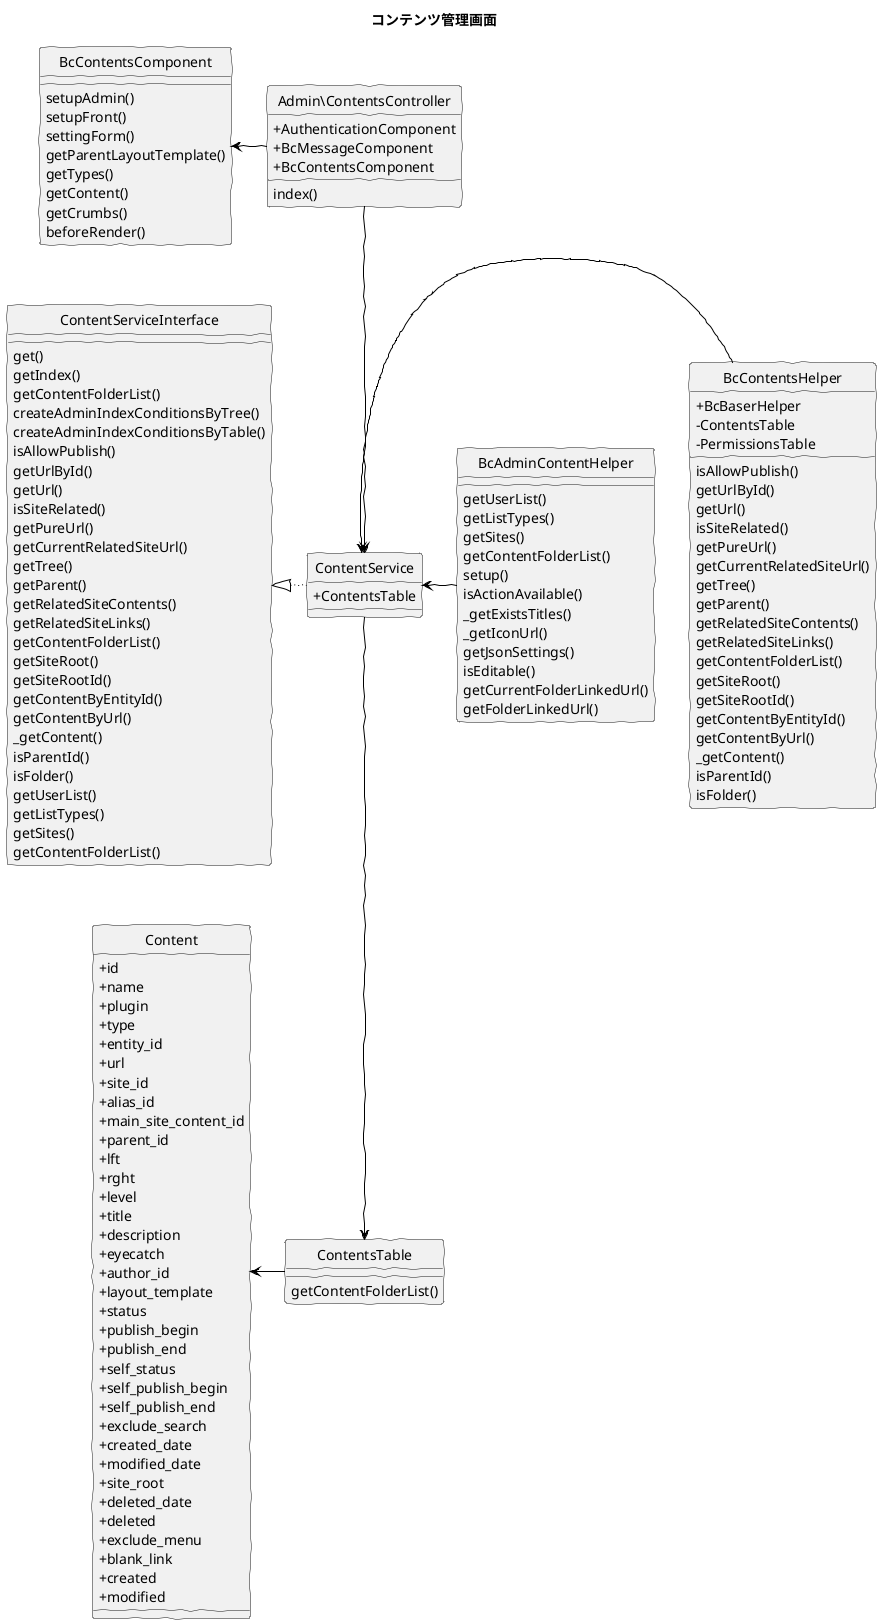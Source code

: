 @startuml
skinparam handwritten true
hide circle
skinparam classAttributeIconSize 0

title コンテンツ管理画面

class Admin\ContentsController {
  + AuthenticationComponent
  + BcMessageComponent
  + BcContentsComponent
  index()
}

class BcContentsComponent {
  setupAdmin()
  setupFront()
  settingForm()
  getParentLayoutTemplate()
  getTypes()
  getContent()
  getCrumbs()
  beforeRender()
}

class BcAdminContentHelper {
  getUserList()
  getListTypes()
  getSites()
  getContentFolderList()
  setup()
  isActionAvailable()
  _getExistsTitles()
  _getIconUrl()
  getJsonSettings()
  isEditable()
  getCurrentFolderLinkedUrl()
  getFolderLinkedUrl()
}

class BcContentsHelper {
  + BcBaserHelper
  - ContentsTable
  - PermissionsTable
  isAllowPublish()
  getUrlById()
  getUrl()
  isSiteRelated()
  getPureUrl()
  getCurrentRelatedSiteUrl()
  getTree()
  getParent()
  getRelatedSiteContents()
  getRelatedSiteLinks()
  getContentFolderList()
  getSiteRoot()
  getSiteRootId()
  getContentByEntityId()
  getContentByUrl()
  _getContent()
  isParentId()
  isFolder()
}

class ContentService {
  + ContentsTable
}

class ContentsTable {
  getContentFolderList()
}

class Content {
  + id
  + name
  + plugin
  + type
  + entity_id
  + url
  + site_id
  + alias_id
  + main_site_content_id
  + parent_id
  + lft
  + rght
  + level
  + title
  + description
  + eyecatch
  + author_id
  + layout_template
  + status
  + publish_begin
  + publish_end
  + self_status
  + self_publish_begin
  + self_publish_end
  + exclude_search
  + created_date
  + modified_date
  + site_root
  + deleted_date
  + deleted
  + exclude_menu
  + blank_link
  + created
  + modified
}

class ContentServiceInterface {
  get()
  getIndex()
  getContentFolderList()
  createAdminIndexConditionsByTree()
  createAdminIndexConditionsByTable()
  isAllowPublish()
  getUrlById()
  getUrl()
  isSiteRelated()
  getPureUrl()
  getCurrentRelatedSiteUrl()
  getTree()
  getParent()
  getRelatedSiteContents()
  getRelatedSiteLinks()
  getContentFolderList()
  getSiteRoot()
  getSiteRootId()
  getContentByEntityId()
  getContentByUrl()
  _getContent()
  isParentId()
  isFolder()
  getUserList()
  getListTypes()
  getSites()
  getContentFolderList()
}

Admin\ContentsController -left[#Black]-> BcContentsComponent
Admin\ContentsController -down[#Black]-> ContentService

BcContentsHelper -left[#Black]-> ContentService
BcAdminContentHelper -left[#Black]-> ContentService

ContentService -left[dotted,#Black]-|> ContentServiceInterface
ContentService -down[#Black]-> ContentsTable
ContentsTable -left[#Black]-> Content

@enduml
